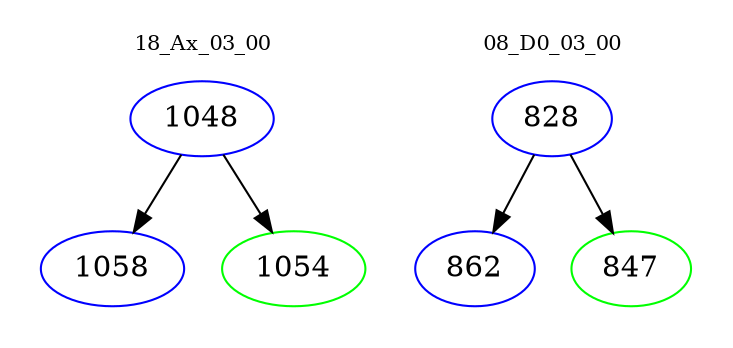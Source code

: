 digraph{
subgraph cluster_0 {
color = white
label = "18_Ax_03_00";
fontsize=10;
T0_1048 [label="1048", color="blue"]
T0_1048 -> T0_1058 [color="black"]
T0_1058 [label="1058", color="blue"]
T0_1048 -> T0_1054 [color="black"]
T0_1054 [label="1054", color="green"]
}
subgraph cluster_1 {
color = white
label = "08_D0_03_00";
fontsize=10;
T1_828 [label="828", color="blue"]
T1_828 -> T1_862 [color="black"]
T1_862 [label="862", color="blue"]
T1_828 -> T1_847 [color="black"]
T1_847 [label="847", color="green"]
}
}
